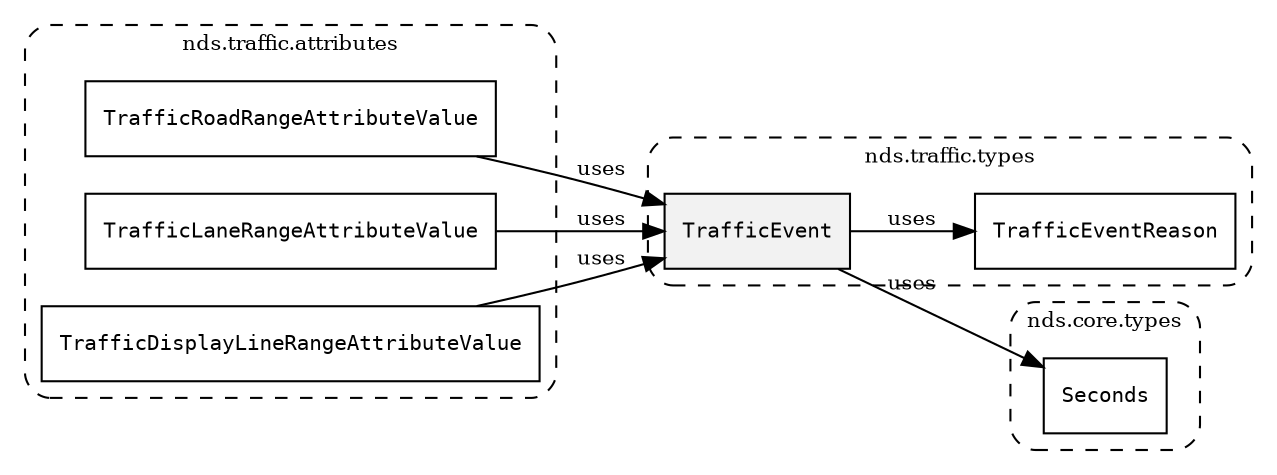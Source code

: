 /**
 * This dot file creates symbol collaboration diagram for TrafficEvent.
 */
digraph ZSERIO
{
    node [shape=box, fontsize=10];
    rankdir="LR";
    fontsize=10;
    tooltip="TrafficEvent collaboration diagram";

    subgraph "cluster_nds.traffic.types"
    {
        style="dashed, rounded";
        label="nds.traffic.types";
        tooltip="Package nds.traffic.types";
        href="../../../content/packages/nds.traffic.types.html#Package-nds-traffic-types";
        target="_parent";

        "TrafficEvent" [style="filled", fillcolor="#0000000D", target="_parent", label=<<font face="monospace"><table align="center" border="0" cellspacing="0" cellpadding="0"><tr><td href="../../../content/packages/nds.traffic.types.html#Structure-TrafficEvent" title="Structure defined in nds.traffic.types">TrafficEvent</td></tr></table></font>>];
        "TrafficEventReason" [target="_parent", label=<<font face="monospace"><table align="center" border="0" cellspacing="0" cellpadding="0"><tr><td href="../../../content/packages/nds.traffic.types.html#Enum-TrafficEventReason" title="Enum defined in nds.traffic.types">TrafficEventReason</td></tr></table></font>>];
    }

    subgraph "cluster_nds.core.types"
    {
        style="dashed, rounded";
        label="nds.core.types";
        tooltip="Package nds.core.types";
        href="../../../content/packages/nds.core.types.html#Package-nds-core-types";
        target="_parent";

        "Seconds" [target="_parent", label=<<font face="monospace"><table align="center" border="0" cellspacing="0" cellpadding="0"><tr><td href="../../../content/packages/nds.core.types.html#Subtype-Seconds" title="Subtype defined in nds.core.types">Seconds</td></tr></table></font>>];
    }

    subgraph "cluster_nds.traffic.attributes"
    {
        style="dashed, rounded";
        label="nds.traffic.attributes";
        tooltip="Package nds.traffic.attributes";
        href="../../../content/packages/nds.traffic.attributes.html#Package-nds-traffic-attributes";
        target="_parent";

        "TrafficRoadRangeAttributeValue" [target="_parent", label=<<font face="monospace"><table align="center" border="0" cellspacing="0" cellpadding="0"><tr><td href="../../../content/packages/nds.traffic.attributes.html#Choice-TrafficRoadRangeAttributeValue" title="Choice defined in nds.traffic.attributes">TrafficRoadRangeAttributeValue</td></tr></table></font>>];
        "TrafficLaneRangeAttributeValue" [target="_parent", label=<<font face="monospace"><table align="center" border="0" cellspacing="0" cellpadding="0"><tr><td href="../../../content/packages/nds.traffic.attributes.html#Choice-TrafficLaneRangeAttributeValue" title="Choice defined in nds.traffic.attributes">TrafficLaneRangeAttributeValue</td></tr></table></font>>];
        "TrafficDisplayLineRangeAttributeValue" [target="_parent", label=<<font face="monospace"><table align="center" border="0" cellspacing="0" cellpadding="0"><tr><td href="../../../content/packages/nds.traffic.attributes.html#Choice-TrafficDisplayLineRangeAttributeValue" title="Choice defined in nds.traffic.attributes">TrafficDisplayLineRangeAttributeValue</td></tr></table></font>>];
    }

    "TrafficEvent" -> "TrafficEventReason" [label="uses", fontsize=10];
    "TrafficEvent" -> "Seconds" [label="uses", fontsize=10];
    "TrafficRoadRangeAttributeValue" -> "TrafficEvent" [label="uses", fontsize=10];
    "TrafficLaneRangeAttributeValue" -> "TrafficEvent" [label="uses", fontsize=10];
    "TrafficDisplayLineRangeAttributeValue" -> "TrafficEvent" [label="uses", fontsize=10];
}
